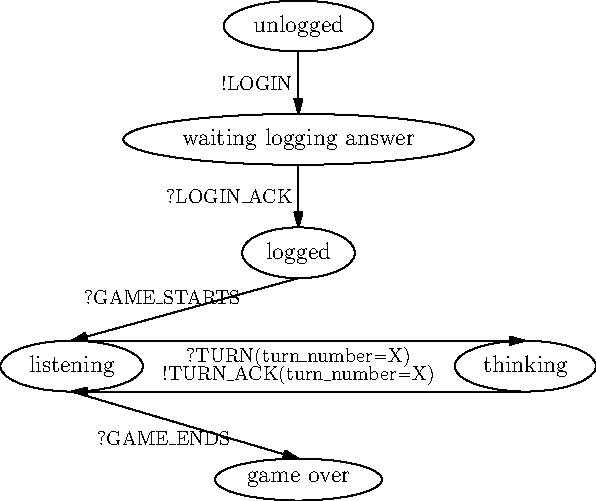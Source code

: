 unitsize(1cm);

real margin=1mm;
real y = 0;
real yoff = -2;
real xoff = 4;

object unlogged = draw("unlogged", ellipse, (0,y), margin); y += yoff;
object waiting = draw("waiting logging answer", ellipse, (0,y), margin); y += yoff;
object logged = draw("logged", ellipse, (0,y), margin); y += yoff;
object listening = draw("listening", ellipse, (-xoff,y), margin);
object thinking = draw("thinking", ellipse, (xoff,y), margin); y += yoff;
object gameover = draw("game over", ellipse, (0,y), margin); y += yoff;

add(new void(picture pic, transform t)
{
    draw(pic, "!LOGIN", point(unlogged,S,t)..point(waiting,N,t),
         fontsize(10), Arrow);
});

add(new void(picture pic, transform t)
{
    draw(pic, "?LOGIN\_ACK", point(waiting,S,t)..point(logged,N,t),
         fontsize(10), Arrow);
});

add(new void(picture pic, transform t)
{
    draw(pic, "?GAME\_STARTS", point(logged,S,t)..point(listening,N,t),
         fontsize(10), Arrow);
});

add(new void(picture pic, transform t)
{
    draw(pic, "?TURN(turn\_number=X)", point(listening,N,t)..point(thinking,N,t),
         fontsize(10), Arrow);
});

add(new void(picture pic, transform t)
{
    draw(pic, "!TURN\_ACK(turn\_number=X)", point(thinking,S,t)..point(listening,S,t),
         fontsize(10), Arrow);
});

add(new void(picture pic, transform t)
{
    draw(pic, "?GAME\_ENDS", point(listening,S,t)..point(gameover,N,t),
         fontsize(10), Arrow);
});
